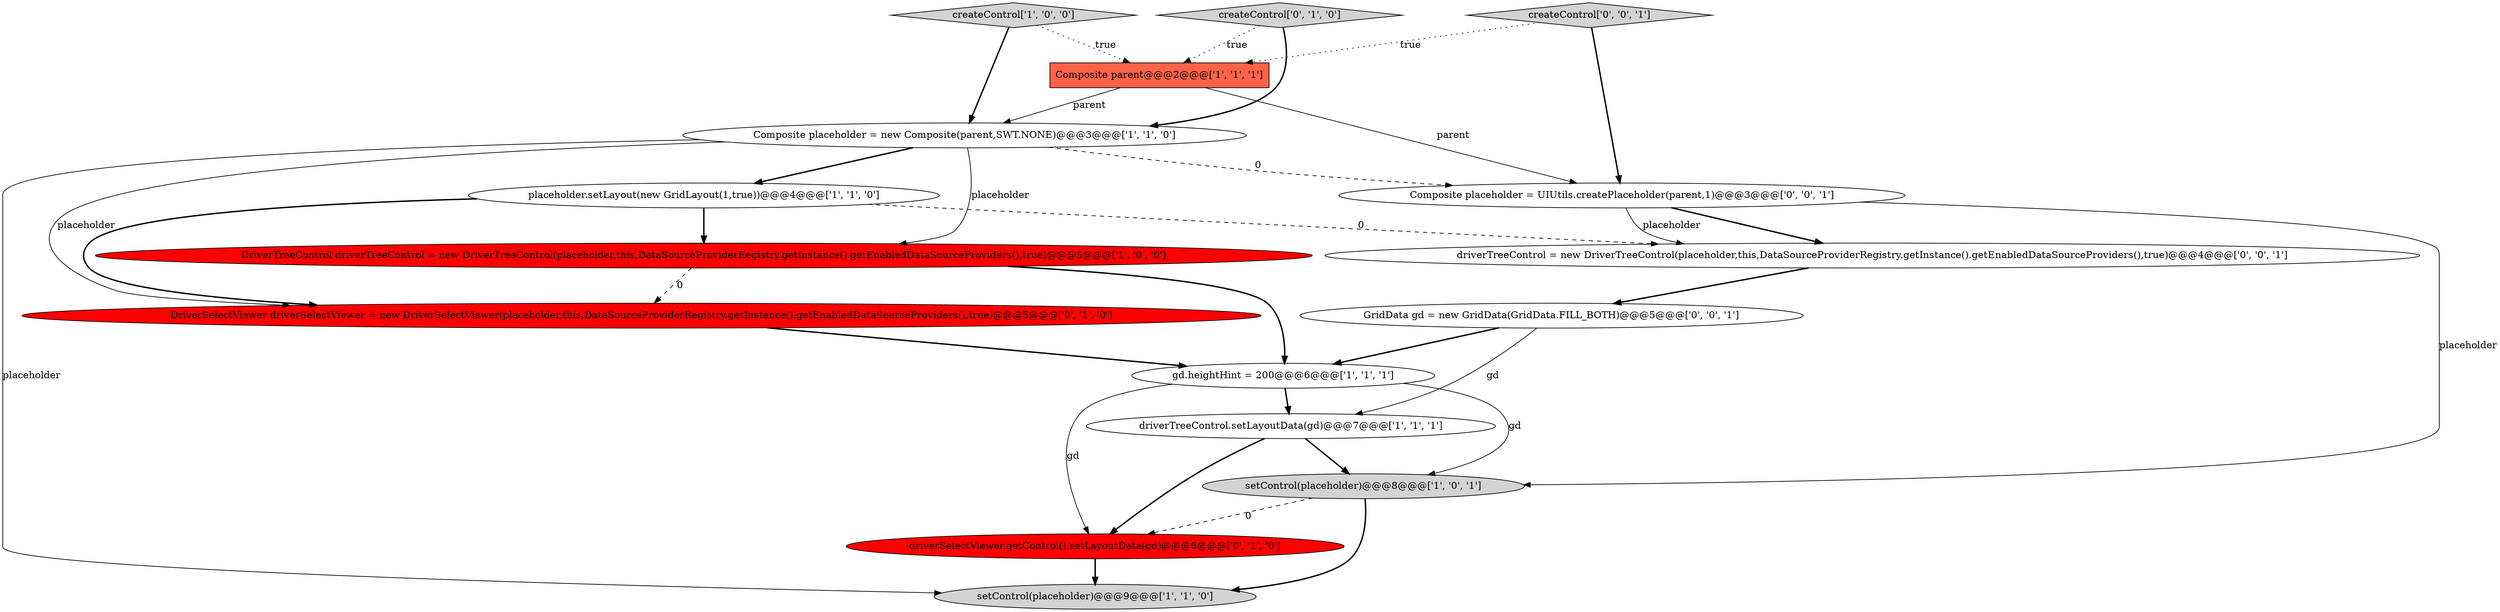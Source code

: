 digraph {
5 [style = filled, label = "DriverTreeControl driverTreeControl = new DriverTreeControl(placeholder,this,DataSourceProviderRegistry.getInstance().getEnabledDataSourceProviders(),true)@@@5@@@['1', '0', '0']", fillcolor = red, shape = ellipse image = "AAA1AAABBB1BBB"];
7 [style = filled, label = "setControl(placeholder)@@@8@@@['1', '0', '1']", fillcolor = lightgray, shape = ellipse image = "AAA0AAABBB1BBB"];
8 [style = filled, label = "placeholder.setLayout(new GridLayout(1,true))@@@4@@@['1', '1', '0']", fillcolor = white, shape = ellipse image = "AAA0AAABBB1BBB"];
4 [style = filled, label = "gd.heightHint = 200@@@6@@@['1', '1', '1']", fillcolor = white, shape = ellipse image = "AAA0AAABBB1BBB"];
9 [style = filled, label = "driverSelectViewer.getControl().setLayoutData(gd)@@@8@@@['0', '1', '0']", fillcolor = red, shape = ellipse image = "AAA1AAABBB2BBB"];
14 [style = filled, label = "Composite placeholder = UIUtils.createPlaceholder(parent,1)@@@3@@@['0', '0', '1']", fillcolor = white, shape = ellipse image = "AAA0AAABBB3BBB"];
15 [style = filled, label = "GridData gd = new GridData(GridData.FILL_BOTH)@@@5@@@['0', '0', '1']", fillcolor = white, shape = ellipse image = "AAA0AAABBB3BBB"];
10 [style = filled, label = "DriverSelectViewer driverSelectViewer = new DriverSelectViewer(placeholder,this,DataSourceProviderRegistry.getInstance().getEnabledDataSourceProviders(),true)@@@5@@@['0', '1', '0']", fillcolor = red, shape = ellipse image = "AAA1AAABBB2BBB"];
1 [style = filled, label = "createControl['1', '0', '0']", fillcolor = lightgray, shape = diamond image = "AAA0AAABBB1BBB"];
2 [style = filled, label = "Composite placeholder = new Composite(parent,SWT.NONE)@@@3@@@['1', '1', '0']", fillcolor = white, shape = ellipse image = "AAA0AAABBB1BBB"];
11 [style = filled, label = "createControl['0', '1', '0']", fillcolor = lightgray, shape = diamond image = "AAA0AAABBB2BBB"];
13 [style = filled, label = "driverTreeControl = new DriverTreeControl(placeholder,this,DataSourceProviderRegistry.getInstance().getEnabledDataSourceProviders(),true)@@@4@@@['0', '0', '1']", fillcolor = white, shape = ellipse image = "AAA0AAABBB3BBB"];
12 [style = filled, label = "createControl['0', '0', '1']", fillcolor = lightgray, shape = diamond image = "AAA0AAABBB3BBB"];
3 [style = filled, label = "Composite parent@@@2@@@['1', '1', '1']", fillcolor = tomato, shape = box image = "AAA0AAABBB1BBB"];
6 [style = filled, label = "driverTreeControl.setLayoutData(gd)@@@7@@@['1', '1', '1']", fillcolor = white, shape = ellipse image = "AAA0AAABBB1BBB"];
0 [style = filled, label = "setControl(placeholder)@@@9@@@['1', '1', '0']", fillcolor = lightgray, shape = ellipse image = "AAA0AAABBB1BBB"];
8->10 [style = bold, label=""];
12->3 [style = dotted, label="true"];
9->0 [style = bold, label=""];
2->0 [style = solid, label="placeholder"];
4->6 [style = bold, label=""];
7->0 [style = bold, label=""];
4->7 [style = solid, label="gd"];
4->9 [style = solid, label="gd"];
11->2 [style = bold, label=""];
14->7 [style = solid, label="placeholder"];
2->10 [style = solid, label="placeholder"];
8->13 [style = dashed, label="0"];
1->3 [style = dotted, label="true"];
2->14 [style = dashed, label="0"];
8->5 [style = bold, label=""];
5->10 [style = dashed, label="0"];
7->9 [style = dashed, label="0"];
14->13 [style = solid, label="placeholder"];
5->4 [style = bold, label=""];
15->4 [style = bold, label=""];
12->14 [style = bold, label=""];
10->4 [style = bold, label=""];
2->5 [style = solid, label="placeholder"];
1->2 [style = bold, label=""];
3->2 [style = solid, label="parent"];
13->15 [style = bold, label=""];
14->13 [style = bold, label=""];
6->9 [style = bold, label=""];
6->7 [style = bold, label=""];
11->3 [style = dotted, label="true"];
3->14 [style = solid, label="parent"];
15->6 [style = solid, label="gd"];
2->8 [style = bold, label=""];
}
